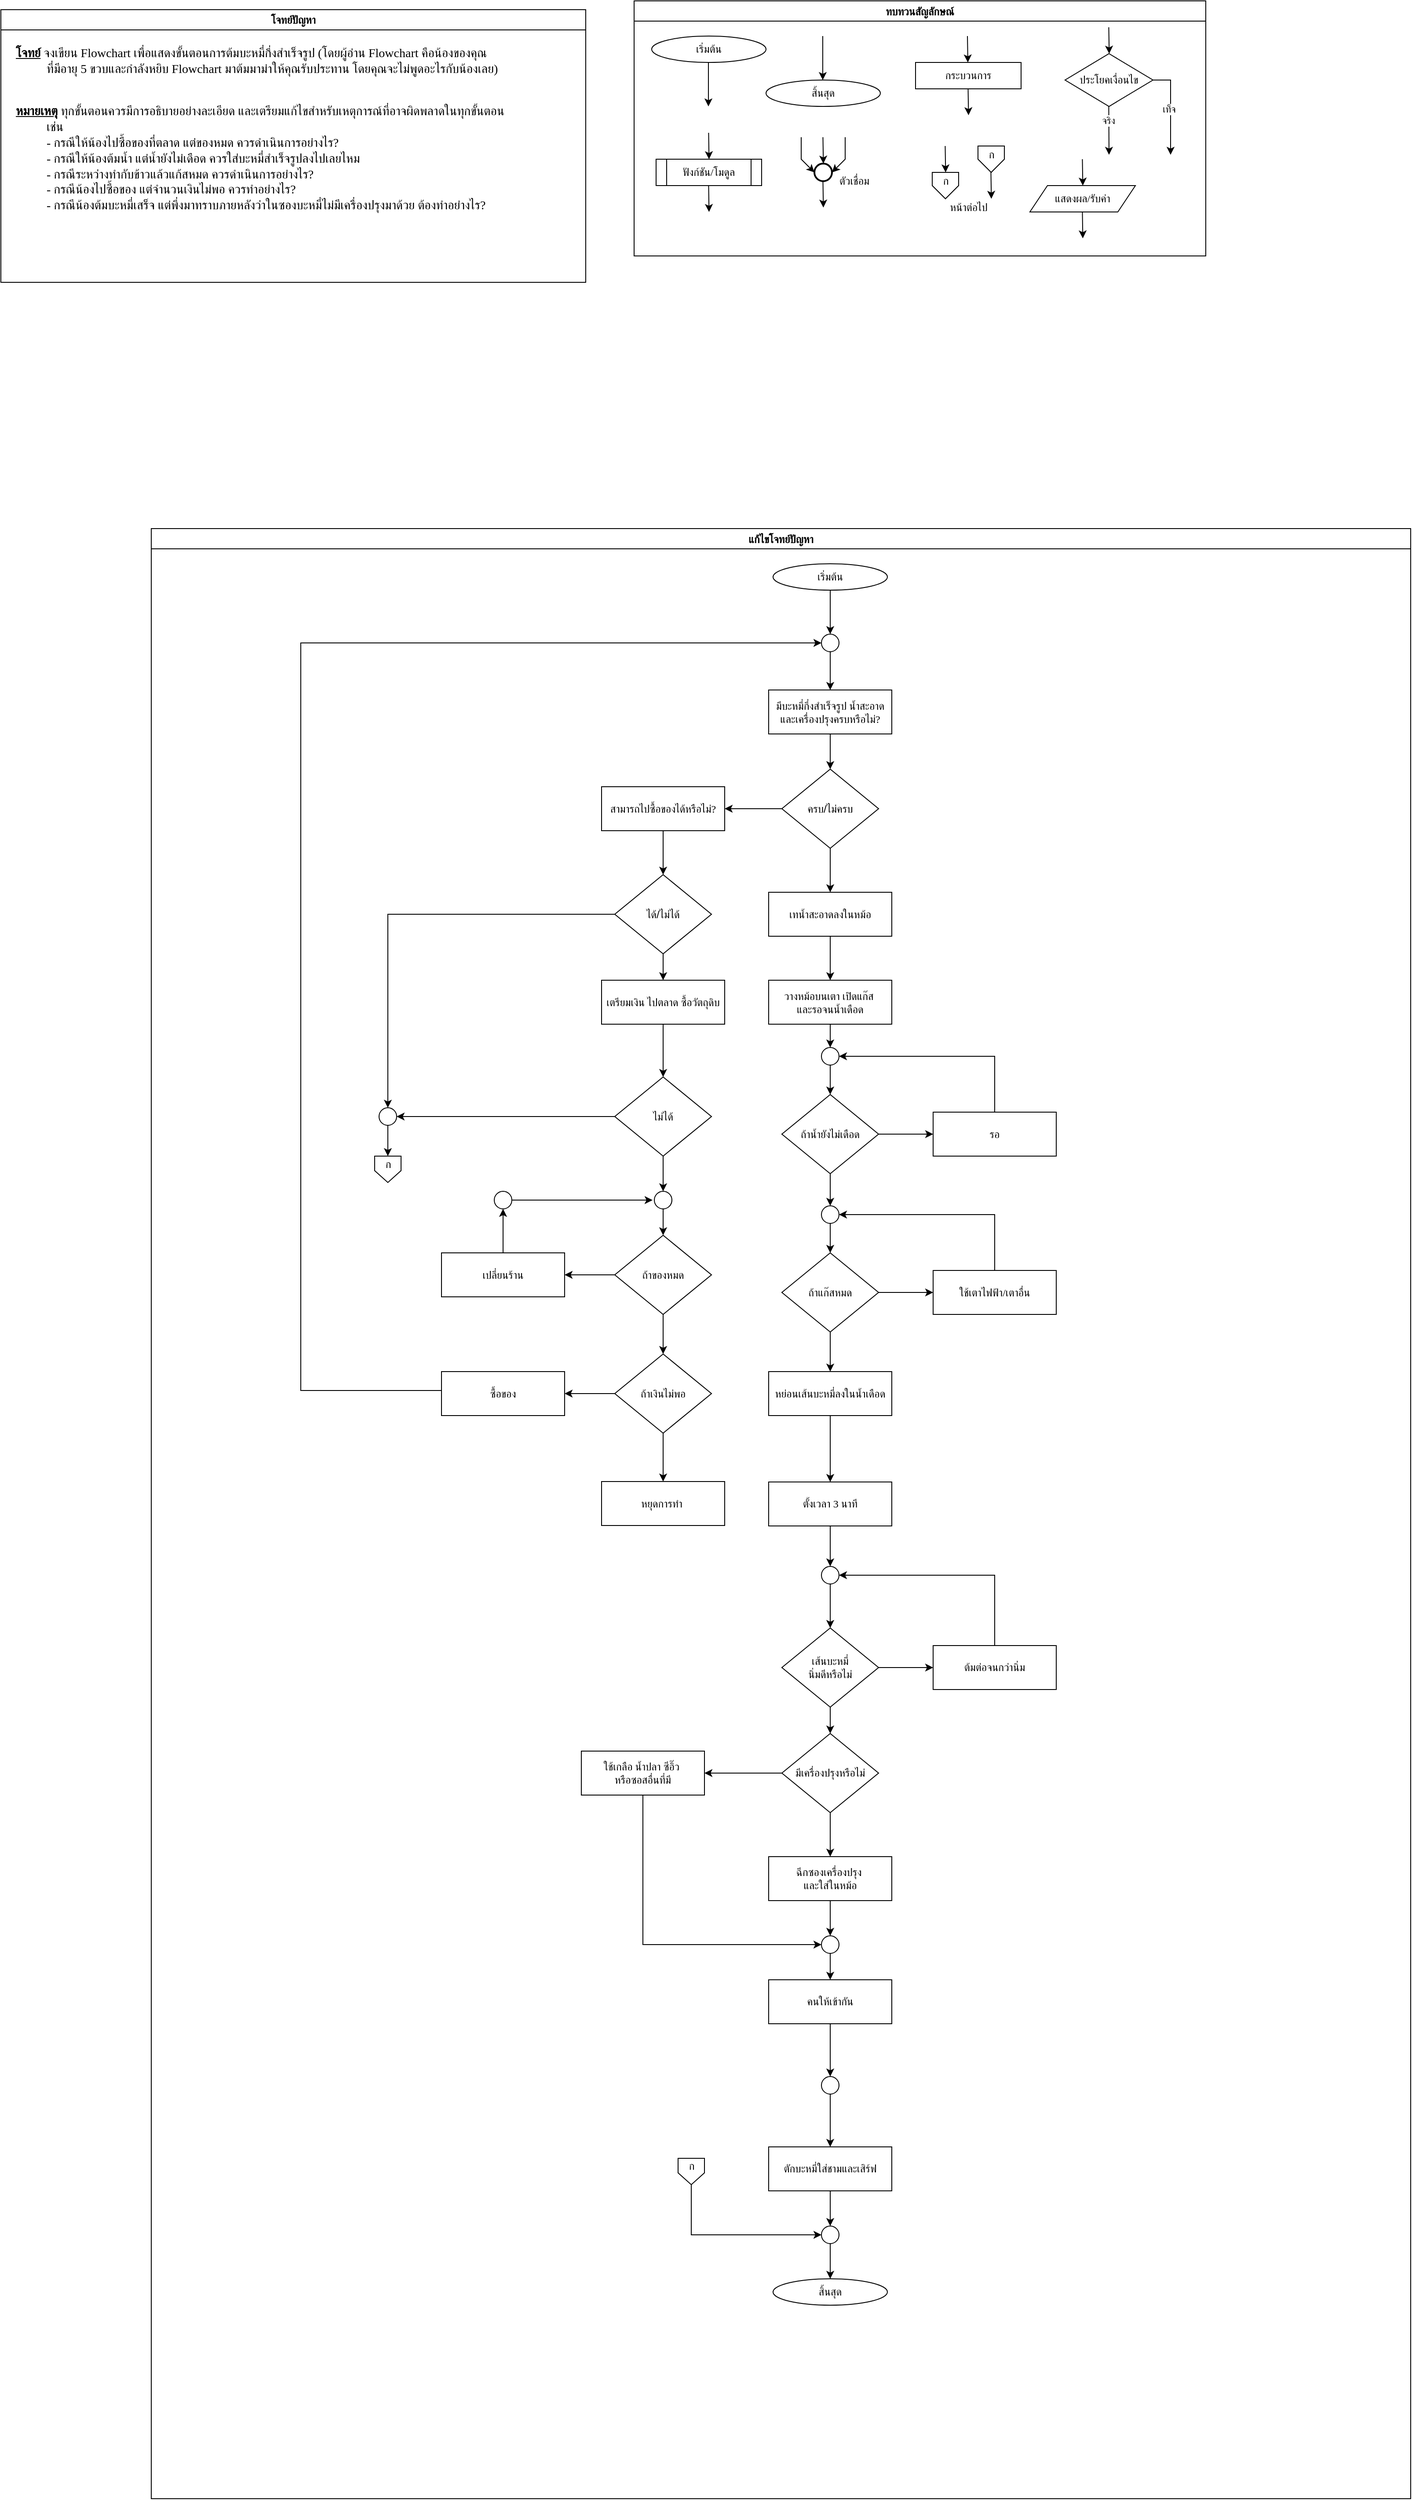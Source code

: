 <mxfile version="24.8.9">
  <diagram name="Page-1" id="bMWLCuBrvqZ_QIejUdau">
    <mxGraphModel dx="1793" dy="127" grid="1" gridSize="10" guides="1" tooltips="1" connect="1" arrows="1" fold="1" page="1" pageScale="1" pageWidth="827" pageHeight="1169" math="0" shadow="0">
      <root>
        <mxCell id="0" />
        <mxCell id="1" parent="0" />
        <mxCell id="wfWS6R41Hs7KRzqIrebh-39" value="ทบทวนสัญลักษณ์" style="swimlane;fontFamily=Sarabun;fontSource=https%3A%2F%2Ffonts.googleapis.com%2Fcss%3Ffamily%3DSarabun;" parent="1" vertex="1">
          <mxGeometry x="-720" y="20" width="650" height="290" as="geometry" />
        </mxCell>
        <mxCell id="wfWS6R41Hs7KRzqIrebh-40" value="&lt;font data-font-src=&quot;https://fonts.googleapis.com/css?family=Sarabun&quot; face=&quot;Sarabun&quot;&gt;เริ่มต้น&lt;/font&gt;" style="ellipse;whiteSpace=wrap;html=1;" parent="wfWS6R41Hs7KRzqIrebh-39" vertex="1">
          <mxGeometry x="20" y="40" width="130" height="30" as="geometry" />
        </mxCell>
        <mxCell id="wfWS6R41Hs7KRzqIrebh-41" value="" style="endArrow=classic;html=1;rounded=0;" parent="wfWS6R41Hs7KRzqIrebh-39" edge="1">
          <mxGeometry width="50" height="50" relative="1" as="geometry">
            <mxPoint x="84.5" y="70" as="sourcePoint" />
            <mxPoint x="84.5" y="120" as="targetPoint" />
          </mxGeometry>
        </mxCell>
        <mxCell id="wfWS6R41Hs7KRzqIrebh-42" value="&lt;font face=&quot;Sarabun&quot;&gt;สิ้นสุด&lt;/font&gt;" style="ellipse;whiteSpace=wrap;html=1;" parent="wfWS6R41Hs7KRzqIrebh-39" vertex="1">
          <mxGeometry x="150" y="90" width="130" height="30" as="geometry" />
        </mxCell>
        <mxCell id="wfWS6R41Hs7KRzqIrebh-43" value="" style="endArrow=classic;html=1;rounded=0;" parent="wfWS6R41Hs7KRzqIrebh-39" edge="1">
          <mxGeometry width="50" height="50" relative="1" as="geometry">
            <mxPoint x="214.5" y="40" as="sourcePoint" />
            <mxPoint x="214.5" y="90" as="targetPoint" />
          </mxGeometry>
        </mxCell>
        <mxCell id="wfWS6R41Hs7KRzqIrebh-44" value="กระบวนการ" style="rounded=0;whiteSpace=wrap;html=1;fontFamily=Sarabun;fontSource=https%3A%2F%2Ffonts.googleapis.com%2Fcss%3Ffamily%3DSarabun;" parent="wfWS6R41Hs7KRzqIrebh-39" vertex="1">
          <mxGeometry x="320" y="70" width="120" height="30" as="geometry" />
        </mxCell>
        <mxCell id="wfWS6R41Hs7KRzqIrebh-45" value="" style="endArrow=classic;html=1;rounded=0;" parent="wfWS6R41Hs7KRzqIrebh-39" edge="1">
          <mxGeometry width="50" height="50" relative="1" as="geometry">
            <mxPoint x="379" y="40" as="sourcePoint" />
            <mxPoint x="379.5" y="70" as="targetPoint" />
          </mxGeometry>
        </mxCell>
        <mxCell id="wfWS6R41Hs7KRzqIrebh-46" value="" style="endArrow=classic;html=1;rounded=0;" parent="wfWS6R41Hs7KRzqIrebh-39" edge="1">
          <mxGeometry width="50" height="50" relative="1" as="geometry">
            <mxPoint x="379.75" y="100" as="sourcePoint" />
            <mxPoint x="380.25" y="130" as="targetPoint" />
          </mxGeometry>
        </mxCell>
        <mxCell id="wfWS6R41Hs7KRzqIrebh-47" value="ประโยคเงื่อนไข" style="rhombus;whiteSpace=wrap;html=1;fontFamily=Sarabun;fontSource=https%3A%2F%2Ffonts.googleapis.com%2Fcss%3Ffamily%3DSarabun;" parent="wfWS6R41Hs7KRzqIrebh-39" vertex="1">
          <mxGeometry x="490" y="60" width="100" height="60" as="geometry" />
        </mxCell>
        <mxCell id="wfWS6R41Hs7KRzqIrebh-48" value="" style="endArrow=classic;html=1;rounded=0;" parent="wfWS6R41Hs7KRzqIrebh-39" edge="1">
          <mxGeometry width="50" height="50" relative="1" as="geometry">
            <mxPoint x="539.71" y="30" as="sourcePoint" />
            <mxPoint x="540.21" y="60" as="targetPoint" />
          </mxGeometry>
        </mxCell>
        <mxCell id="wfWS6R41Hs7KRzqIrebh-49" value="" style="endArrow=classic;html=1;rounded=0;" parent="wfWS6R41Hs7KRzqIrebh-39" edge="1">
          <mxGeometry width="50" height="50" relative="1" as="geometry">
            <mxPoint x="539.71" y="120" as="sourcePoint" />
            <mxPoint x="540" y="175" as="targetPoint" />
          </mxGeometry>
        </mxCell>
        <mxCell id="wfWS6R41Hs7KRzqIrebh-50" value="จริง" style="edgeLabel;html=1;align=center;verticalAlign=middle;resizable=0;points=[];fontFamily=Sarabun;fontSource=https%3A%2F%2Ffonts.googleapis.com%2Fcss%3Ffamily%3DSarabun;" parent="wfWS6R41Hs7KRzqIrebh-49" vertex="1" connectable="0">
          <mxGeometry x="-0.414" y="-1" relative="1" as="geometry">
            <mxPoint as="offset" />
          </mxGeometry>
        </mxCell>
        <mxCell id="wfWS6R41Hs7KRzqIrebh-51" value="" style="endArrow=classic;html=1;rounded=0;exitX=1;exitY=0.5;exitDx=0;exitDy=0;" parent="wfWS6R41Hs7KRzqIrebh-39" source="wfWS6R41Hs7KRzqIrebh-47" edge="1">
          <mxGeometry width="50" height="50" relative="1" as="geometry">
            <mxPoint x="620" y="95" as="sourcePoint" />
            <mxPoint x="610" y="175" as="targetPoint" />
            <Array as="points">
              <mxPoint x="610" y="90" />
            </Array>
          </mxGeometry>
        </mxCell>
        <mxCell id="wfWS6R41Hs7KRzqIrebh-52" value="&lt;font data-font-src=&quot;https://fonts.googleapis.com/css?family=Sarabun&quot; face=&quot;Sarabun&quot;&gt;เท็จ&lt;/font&gt;" style="edgeLabel;html=1;align=center;verticalAlign=middle;resizable=0;points=[];" parent="wfWS6R41Hs7KRzqIrebh-51" vertex="1" connectable="0">
          <mxGeometry x="-0.002" y="-2" relative="1" as="geometry">
            <mxPoint as="offset" />
          </mxGeometry>
        </mxCell>
        <mxCell id="wfWS6R41Hs7KRzqIrebh-53" value="&lt;font data-font-src=&quot;https://fonts.googleapis.com/css?family=Sarabun&quot; face=&quot;Sarabun&quot;&gt;ฟังก์ชัน/โมดูล&lt;/font&gt;" style="shape=process;whiteSpace=wrap;html=1;backgroundOutline=1;" parent="wfWS6R41Hs7KRzqIrebh-39" vertex="1">
          <mxGeometry x="25" y="180" width="120" height="30" as="geometry" />
        </mxCell>
        <mxCell id="wfWS6R41Hs7KRzqIrebh-54" value="" style="endArrow=classic;html=1;rounded=0;" parent="wfWS6R41Hs7KRzqIrebh-39" edge="1">
          <mxGeometry width="50" height="50" relative="1" as="geometry">
            <mxPoint x="84.71" y="150" as="sourcePoint" />
            <mxPoint x="85.21" y="180" as="targetPoint" />
          </mxGeometry>
        </mxCell>
        <mxCell id="wfWS6R41Hs7KRzqIrebh-55" value="" style="endArrow=classic;html=1;rounded=0;" parent="wfWS6R41Hs7KRzqIrebh-39" edge="1">
          <mxGeometry width="50" height="50" relative="1" as="geometry">
            <mxPoint x="84.71" y="210" as="sourcePoint" />
            <mxPoint x="85.21" y="240" as="targetPoint" />
          </mxGeometry>
        </mxCell>
        <mxCell id="wfWS6R41Hs7KRzqIrebh-56" value="" style="strokeWidth=2;html=1;shape=mxgraph.flowchart.start_2;whiteSpace=wrap;" parent="wfWS6R41Hs7KRzqIrebh-39" vertex="1">
          <mxGeometry x="205" y="185" width="20" height="20" as="geometry" />
        </mxCell>
        <mxCell id="wfWS6R41Hs7KRzqIrebh-57" value="" style="endArrow=classic;html=1;rounded=0;" parent="wfWS6R41Hs7KRzqIrebh-39" edge="1">
          <mxGeometry width="50" height="50" relative="1" as="geometry">
            <mxPoint x="214.71" y="155" as="sourcePoint" />
            <mxPoint x="215.21" y="185" as="targetPoint" />
          </mxGeometry>
        </mxCell>
        <mxCell id="wfWS6R41Hs7KRzqIrebh-58" value="" style="endArrow=classic;html=1;rounded=0;entryX=0;entryY=0.5;entryDx=0;entryDy=0;entryPerimeter=0;" parent="wfWS6R41Hs7KRzqIrebh-39" target="wfWS6R41Hs7KRzqIrebh-56" edge="1">
          <mxGeometry width="50" height="50" relative="1" as="geometry">
            <mxPoint x="190.0" y="155" as="sourcePoint" />
            <mxPoint x="190.5" y="185" as="targetPoint" />
            <Array as="points">
              <mxPoint x="190" y="180" />
            </Array>
          </mxGeometry>
        </mxCell>
        <mxCell id="wfWS6R41Hs7KRzqIrebh-59" value="" style="endArrow=classic;html=1;rounded=0;entryX=1;entryY=0.5;entryDx=0;entryDy=0;entryPerimeter=0;" parent="wfWS6R41Hs7KRzqIrebh-39" target="wfWS6R41Hs7KRzqIrebh-56" edge="1">
          <mxGeometry width="50" height="50" relative="1" as="geometry">
            <mxPoint x="240.0" y="155" as="sourcePoint" />
            <mxPoint x="240.5" y="185" as="targetPoint" />
            <Array as="points">
              <mxPoint x="240" y="180" />
            </Array>
          </mxGeometry>
        </mxCell>
        <mxCell id="wfWS6R41Hs7KRzqIrebh-60" value="" style="endArrow=classic;html=1;rounded=0;" parent="wfWS6R41Hs7KRzqIrebh-39" edge="1">
          <mxGeometry width="50" height="50" relative="1" as="geometry">
            <mxPoint x="214.71" y="205" as="sourcePoint" />
            <mxPoint x="215.21" y="235" as="targetPoint" />
          </mxGeometry>
        </mxCell>
        <mxCell id="wfWS6R41Hs7KRzqIrebh-61" value="&lt;font data-font-src=&quot;https://fonts.googleapis.com/css?family=Sarabun&quot; face=&quot;Sarabun&quot;&gt;ตัวเชื่อม&lt;/font&gt;" style="text;html=1;align=center;verticalAlign=middle;resizable=0;points=[];autosize=1;strokeColor=none;fillColor=none;" parent="wfWS6R41Hs7KRzqIrebh-39" vertex="1">
          <mxGeometry x="220" y="190" width="60" height="30" as="geometry" />
        </mxCell>
        <mxCell id="wfWS6R41Hs7KRzqIrebh-62" value="" style="endArrow=classic;html=1;rounded=0;" parent="wfWS6R41Hs7KRzqIrebh-39" edge="1">
          <mxGeometry width="50" height="50" relative="1" as="geometry">
            <mxPoint x="353.71" y="165" as="sourcePoint" />
            <mxPoint x="354.21" y="195" as="targetPoint" />
          </mxGeometry>
        </mxCell>
        <mxCell id="wfWS6R41Hs7KRzqIrebh-63" value="" style="verticalLabelPosition=bottom;verticalAlign=top;html=1;shape=offPageConnector;rounded=0;size=0.5;" parent="wfWS6R41Hs7KRzqIrebh-39" vertex="1">
          <mxGeometry x="339" y="195" width="30" height="30" as="geometry" />
        </mxCell>
        <mxCell id="wfWS6R41Hs7KRzqIrebh-64" value="" style="endArrow=classic;html=1;rounded=0;" parent="wfWS6R41Hs7KRzqIrebh-39" edge="1">
          <mxGeometry width="50" height="50" relative="1" as="geometry">
            <mxPoint x="405.71" y="195" as="sourcePoint" />
            <mxPoint x="406.21" y="225" as="targetPoint" />
          </mxGeometry>
        </mxCell>
        <mxCell id="wfWS6R41Hs7KRzqIrebh-65" value="" style="verticalLabelPosition=bottom;verticalAlign=top;html=1;shape=offPageConnector;rounded=0;size=0.5;" parent="wfWS6R41Hs7KRzqIrebh-39" vertex="1">
          <mxGeometry x="391" y="165" width="30" height="30" as="geometry" />
        </mxCell>
        <mxCell id="wfWS6R41Hs7KRzqIrebh-66" value="หน้าต่อไป" style="text;html=1;align=center;verticalAlign=middle;resizable=0;points=[];autosize=1;strokeColor=none;fillColor=none;fontFamily=Sarabun;fontSource=https%3A%2F%2Ffonts.googleapis.com%2Fcss%3Ffamily%3DSarabun;" parent="wfWS6R41Hs7KRzqIrebh-39" vertex="1">
          <mxGeometry x="345" y="220" width="70" height="30" as="geometry" />
        </mxCell>
        <mxCell id="wfWS6R41Hs7KRzqIrebh-67" value="ก" style="text;html=1;align=center;verticalAlign=middle;resizable=0;points=[];autosize=1;strokeColor=none;fillColor=none;fontFamily=Sarabun;fontSource=https%3A%2F%2Ffonts.googleapis.com%2Fcss%3Ffamily%3DSarabun;" parent="wfWS6R41Hs7KRzqIrebh-39" vertex="1">
          <mxGeometry x="339" y="190" width="30" height="30" as="geometry" />
        </mxCell>
        <mxCell id="wfWS6R41Hs7KRzqIrebh-68" value="ก" style="text;html=1;align=center;verticalAlign=middle;resizable=0;points=[];autosize=1;strokeColor=none;fillColor=none;fontFamily=Sarabun;fontSource=https%3A%2F%2Ffonts.googleapis.com%2Fcss%3Ffamily%3DSarabun;" parent="wfWS6R41Hs7KRzqIrebh-39" vertex="1">
          <mxGeometry x="391" y="160" width="30" height="30" as="geometry" />
        </mxCell>
        <mxCell id="wfWS6R41Hs7KRzqIrebh-69" value="แสดงผล/รับค่า" style="shape=parallelogram;perimeter=parallelogramPerimeter;whiteSpace=wrap;html=1;fixedSize=1;fontFamily=Sarabun;fontSource=https%3A%2F%2Ffonts.googleapis.com%2Fcss%3Ffamily%3DSarabun;" parent="wfWS6R41Hs7KRzqIrebh-39" vertex="1">
          <mxGeometry x="450" y="210" width="120" height="30" as="geometry" />
        </mxCell>
        <mxCell id="wfWS6R41Hs7KRzqIrebh-70" value="" style="endArrow=classic;html=1;rounded=0;" parent="wfWS6R41Hs7KRzqIrebh-39" edge="1">
          <mxGeometry width="50" height="50" relative="1" as="geometry">
            <mxPoint x="509.71" y="180" as="sourcePoint" />
            <mxPoint x="510.21" y="210" as="targetPoint" />
          </mxGeometry>
        </mxCell>
        <mxCell id="wfWS6R41Hs7KRzqIrebh-71" value="" style="endArrow=classic;html=1;rounded=0;" parent="wfWS6R41Hs7KRzqIrebh-39" edge="1">
          <mxGeometry width="50" height="50" relative="1" as="geometry">
            <mxPoint x="509.71" y="240" as="sourcePoint" />
            <mxPoint x="510.21" y="270" as="targetPoint" />
          </mxGeometry>
        </mxCell>
        <mxCell id="wfWS6R41Hs7KRzqIrebh-72" value="แก้ไขโจทย์ปัญหา" style="swimlane;fontFamily=Sarabun;fontSource=https%3A%2F%2Ffonts.googleapis.com%2Fcss%3Ffamily%3DSarabun;" parent="1" vertex="1">
          <mxGeometry x="-1269" y="620" width="1432" height="2240" as="geometry" />
        </mxCell>
        <mxCell id="wfWS6R41Hs7KRzqIrebh-124" value="" style="edgeStyle=orthogonalEdgeStyle;rounded=0;orthogonalLoop=1;jettySize=auto;html=1;" parent="wfWS6R41Hs7KRzqIrebh-72" source="wfWS6R41Hs7KRzqIrebh-73" target="wfWS6R41Hs7KRzqIrebh-123" edge="1">
          <mxGeometry relative="1" as="geometry" />
        </mxCell>
        <mxCell id="wfWS6R41Hs7KRzqIrebh-73" value="&lt;font data-font-src=&quot;https://fonts.googleapis.com/css?family=Sarabun&quot; face=&quot;Sarabun&quot;&gt;เริ่มต้น&lt;/font&gt;" style="ellipse;whiteSpace=wrap;html=1;" parent="wfWS6R41Hs7KRzqIrebh-72" vertex="1">
          <mxGeometry x="707" y="40" width="130" height="30" as="geometry" />
        </mxCell>
        <mxCell id="wfWS6R41Hs7KRzqIrebh-74" value="&lt;font face=&quot;Sarabun&quot;&gt;สิ้นสุด&lt;/font&gt;" style="ellipse;whiteSpace=wrap;html=1;" parent="wfWS6R41Hs7KRzqIrebh-72" vertex="1">
          <mxGeometry x="707" y="1990" width="130" height="30" as="geometry" />
        </mxCell>
        <mxCell id="wfWS6R41Hs7KRzqIrebh-80" value="" style="edgeStyle=orthogonalEdgeStyle;rounded=0;orthogonalLoop=1;jettySize=auto;html=1;" parent="wfWS6R41Hs7KRzqIrebh-72" source="wfWS6R41Hs7KRzqIrebh-77" target="wfWS6R41Hs7KRzqIrebh-79" edge="1">
          <mxGeometry relative="1" as="geometry" />
        </mxCell>
        <mxCell id="wfWS6R41Hs7KRzqIrebh-77" value="มีบะหมี่กึ่งสำเร็จรูป น้ำสะอาด และเครื่องปรุงครบหรือไม่?" style="rounded=0;whiteSpace=wrap;html=1;fontFamily=Sarabun;fontSource=https%3A%2F%2Ffonts.googleapis.com%2Fcss%3Ffamily%3DSarabun;" parent="wfWS6R41Hs7KRzqIrebh-72" vertex="1">
          <mxGeometry x="702" y="183.5" width="140" height="50" as="geometry" />
        </mxCell>
        <mxCell id="wfWS6R41Hs7KRzqIrebh-89" value="" style="edgeStyle=orthogonalEdgeStyle;rounded=0;orthogonalLoop=1;jettySize=auto;html=1;" parent="wfWS6R41Hs7KRzqIrebh-72" source="wfWS6R41Hs7KRzqIrebh-79" target="wfWS6R41Hs7KRzqIrebh-81" edge="1">
          <mxGeometry relative="1" as="geometry" />
        </mxCell>
        <mxCell id="wfWS6R41Hs7KRzqIrebh-163" value="" style="edgeStyle=orthogonalEdgeStyle;rounded=0;orthogonalLoop=1;jettySize=auto;html=1;" parent="wfWS6R41Hs7KRzqIrebh-72" source="wfWS6R41Hs7KRzqIrebh-79" target="wfWS6R41Hs7KRzqIrebh-161" edge="1">
          <mxGeometry relative="1" as="geometry" />
        </mxCell>
        <mxCell id="wfWS6R41Hs7KRzqIrebh-79" value="ครบ/ไม่ครบ" style="rhombus;whiteSpace=wrap;html=1;" parent="wfWS6R41Hs7KRzqIrebh-72" vertex="1">
          <mxGeometry x="717" y="273.5" width="110" height="90" as="geometry" />
        </mxCell>
        <mxCell id="wfWS6R41Hs7KRzqIrebh-87" value="" style="edgeStyle=orthogonalEdgeStyle;rounded=0;orthogonalLoop=1;jettySize=auto;html=1;" parent="wfWS6R41Hs7KRzqIrebh-72" source="wfWS6R41Hs7KRzqIrebh-81" target="wfWS6R41Hs7KRzqIrebh-84" edge="1">
          <mxGeometry relative="1" as="geometry" />
        </mxCell>
        <mxCell id="wfWS6R41Hs7KRzqIrebh-81" value="สามารถไปซื้อของได้หรือไม่?" style="rounded=0;whiteSpace=wrap;html=1;fontFamily=Sarabun;fontSource=https%3A%2F%2Ffonts.googleapis.com%2Fcss%3Ffamily%3DSarabun;" parent="wfWS6R41Hs7KRzqIrebh-72" vertex="1">
          <mxGeometry x="512" y="293.5" width="140" height="50" as="geometry" />
        </mxCell>
        <mxCell id="wfWS6R41Hs7KRzqIrebh-88" value="" style="edgeStyle=orthogonalEdgeStyle;rounded=0;orthogonalLoop=1;jettySize=auto;html=1;" parent="wfWS6R41Hs7KRzqIrebh-72" source="wfWS6R41Hs7KRzqIrebh-84" target="wfWS6R41Hs7KRzqIrebh-86" edge="1">
          <mxGeometry relative="1" as="geometry" />
        </mxCell>
        <mxCell id="wfWS6R41Hs7KRzqIrebh-103" value="" style="edgeStyle=orthogonalEdgeStyle;rounded=0;orthogonalLoop=1;jettySize=auto;html=1;" parent="wfWS6R41Hs7KRzqIrebh-72" source="wfWS6R41Hs7KRzqIrebh-84" target="wfWS6R41Hs7KRzqIrebh-97" edge="1">
          <mxGeometry relative="1" as="geometry" />
        </mxCell>
        <mxCell id="wfWS6R41Hs7KRzqIrebh-84" value="ได้/ไม่ได้" style="rhombus;whiteSpace=wrap;html=1;" parent="wfWS6R41Hs7KRzqIrebh-72" vertex="1">
          <mxGeometry x="527" y="393.5" width="110" height="90" as="geometry" />
        </mxCell>
        <mxCell id="wfWS6R41Hs7KRzqIrebh-91" value="" style="edgeStyle=orthogonalEdgeStyle;rounded=0;orthogonalLoop=1;jettySize=auto;html=1;" parent="wfWS6R41Hs7KRzqIrebh-72" source="wfWS6R41Hs7KRzqIrebh-86" target="wfWS6R41Hs7KRzqIrebh-90" edge="1">
          <mxGeometry relative="1" as="geometry" />
        </mxCell>
        <mxCell id="wfWS6R41Hs7KRzqIrebh-86" value="เตรียมเงิน ไปตลาด ซื้อวัตถุดิบ" style="rounded=0;whiteSpace=wrap;html=1;fontFamily=Sarabun;fontSource=https%3A%2F%2Ffonts.googleapis.com%2Fcss%3Ffamily%3DSarabun;" parent="wfWS6R41Hs7KRzqIrebh-72" vertex="1">
          <mxGeometry x="512" y="513.5" width="140" height="50" as="geometry" />
        </mxCell>
        <mxCell id="wfWS6R41Hs7KRzqIrebh-102" value="" style="edgeStyle=orthogonalEdgeStyle;rounded=0;orthogonalLoop=1;jettySize=auto;html=1;" parent="wfWS6R41Hs7KRzqIrebh-72" source="wfWS6R41Hs7KRzqIrebh-90" target="wfWS6R41Hs7KRzqIrebh-97" edge="1">
          <mxGeometry relative="1" as="geometry" />
        </mxCell>
        <mxCell id="wfWS6R41Hs7KRzqIrebh-118" value="" style="edgeStyle=orthogonalEdgeStyle;rounded=0;orthogonalLoop=1;jettySize=auto;html=1;" parent="wfWS6R41Hs7KRzqIrebh-72" source="wfWS6R41Hs7KRzqIrebh-90" target="wfWS6R41Hs7KRzqIrebh-117" edge="1">
          <mxGeometry relative="1" as="geometry" />
        </mxCell>
        <mxCell id="wfWS6R41Hs7KRzqIrebh-90" value="ไม่ได้" style="rhombus;whiteSpace=wrap;html=1;" parent="wfWS6R41Hs7KRzqIrebh-72" vertex="1">
          <mxGeometry x="527" y="623.5" width="110" height="90" as="geometry" />
        </mxCell>
        <mxCell id="wfWS6R41Hs7KRzqIrebh-94" value="หยุดการทำ&amp;nbsp;" style="rounded=0;whiteSpace=wrap;html=1;fontFamily=Sarabun;fontSource=https%3A%2F%2Ffonts.googleapis.com%2Fcss%3Ffamily%3DSarabun;" parent="wfWS6R41Hs7KRzqIrebh-72" vertex="1">
          <mxGeometry x="512" y="1083.5" width="140" height="50" as="geometry" />
        </mxCell>
        <mxCell id="wfWS6R41Hs7KRzqIrebh-217" value="" style="edgeStyle=orthogonalEdgeStyle;rounded=0;orthogonalLoop=1;jettySize=auto;html=1;" parent="wfWS6R41Hs7KRzqIrebh-72" source="wfWS6R41Hs7KRzqIrebh-97" target="wfWS6R41Hs7KRzqIrebh-216" edge="1">
          <mxGeometry relative="1" as="geometry" />
        </mxCell>
        <mxCell id="wfWS6R41Hs7KRzqIrebh-97" value="" style="ellipse;whiteSpace=wrap;html=1;aspect=fixed;" parent="wfWS6R41Hs7KRzqIrebh-72" vertex="1">
          <mxGeometry x="259" y="658.5" width="20" height="20" as="geometry" />
        </mxCell>
        <mxCell id="wfWS6R41Hs7KRzqIrebh-111" value="" style="edgeStyle=orthogonalEdgeStyle;rounded=0;orthogonalLoop=1;jettySize=auto;html=1;" parent="wfWS6R41Hs7KRzqIrebh-72" source="wfWS6R41Hs7KRzqIrebh-104" target="wfWS6R41Hs7KRzqIrebh-109" edge="1">
          <mxGeometry relative="1" as="geometry" />
        </mxCell>
        <mxCell id="wfWS6R41Hs7KRzqIrebh-112" value="" style="edgeStyle=orthogonalEdgeStyle;rounded=0;orthogonalLoop=1;jettySize=auto;html=1;" parent="wfWS6R41Hs7KRzqIrebh-72" source="wfWS6R41Hs7KRzqIrebh-104" target="wfWS6R41Hs7KRzqIrebh-106" edge="1">
          <mxGeometry relative="1" as="geometry" />
        </mxCell>
        <mxCell id="wfWS6R41Hs7KRzqIrebh-104" value="ถ้าของหมด" style="rhombus;whiteSpace=wrap;html=1;" parent="wfWS6R41Hs7KRzqIrebh-72" vertex="1">
          <mxGeometry x="527" y="803.5" width="110" height="90" as="geometry" />
        </mxCell>
        <mxCell id="wfWS6R41Hs7KRzqIrebh-115" value="" style="edgeStyle=orthogonalEdgeStyle;rounded=0;orthogonalLoop=1;jettySize=auto;html=1;" parent="wfWS6R41Hs7KRzqIrebh-72" source="wfWS6R41Hs7KRzqIrebh-106" target="wfWS6R41Hs7KRzqIrebh-114" edge="1">
          <mxGeometry relative="1" as="geometry" />
        </mxCell>
        <mxCell id="wfWS6R41Hs7KRzqIrebh-106" value="เปลี่ยนร้าน" style="rounded=0;whiteSpace=wrap;html=1;fontFamily=Sarabun;fontSource=https%3A%2F%2Ffonts.googleapis.com%2Fcss%3Ffamily%3DSarabun;" parent="wfWS6R41Hs7KRzqIrebh-72" vertex="1">
          <mxGeometry x="330" y="823.5" width="140" height="50" as="geometry" />
        </mxCell>
        <mxCell id="wfWS6R41Hs7KRzqIrebh-120" value="" style="edgeStyle=orthogonalEdgeStyle;rounded=0;orthogonalLoop=1;jettySize=auto;html=1;" parent="wfWS6R41Hs7KRzqIrebh-72" source="wfWS6R41Hs7KRzqIrebh-109" target="wfWS6R41Hs7KRzqIrebh-94" edge="1">
          <mxGeometry relative="1" as="geometry" />
        </mxCell>
        <mxCell id="wfWS6R41Hs7KRzqIrebh-122" value="" style="edgeStyle=orthogonalEdgeStyle;rounded=0;orthogonalLoop=1;jettySize=auto;html=1;entryX=0;entryY=0.5;entryDx=0;entryDy=0;exitX=0;exitY=0.5;exitDx=0;exitDy=0;" parent="wfWS6R41Hs7KRzqIrebh-72" source="wfWS6R41Hs7KRzqIrebh-196" target="wfWS6R41Hs7KRzqIrebh-123" edge="1">
          <mxGeometry relative="1" as="geometry">
            <mxPoint x="289" y="980" as="sourcePoint" />
            <mxPoint x="660" y="140" as="targetPoint" />
            <Array as="points">
              <mxPoint x="330" y="980" />
              <mxPoint x="170" y="980" />
              <mxPoint x="170" y="130" />
            </Array>
          </mxGeometry>
        </mxCell>
        <mxCell id="wfWS6R41Hs7KRzqIrebh-197" value="" style="edgeStyle=orthogonalEdgeStyle;rounded=0;orthogonalLoop=1;jettySize=auto;html=1;" parent="wfWS6R41Hs7KRzqIrebh-72" source="wfWS6R41Hs7KRzqIrebh-109" target="wfWS6R41Hs7KRzqIrebh-196" edge="1">
          <mxGeometry relative="1" as="geometry" />
        </mxCell>
        <mxCell id="wfWS6R41Hs7KRzqIrebh-109" value="ถ้าเงินไม่พอ" style="rhombus;whiteSpace=wrap;html=1;" parent="wfWS6R41Hs7KRzqIrebh-72" vertex="1">
          <mxGeometry x="527" y="938.5" width="110" height="90" as="geometry" />
        </mxCell>
        <mxCell id="wfWS6R41Hs7KRzqIrebh-116" value="" style="edgeStyle=orthogonalEdgeStyle;rounded=0;orthogonalLoop=1;jettySize=auto;html=1;" parent="wfWS6R41Hs7KRzqIrebh-72" source="wfWS6R41Hs7KRzqIrebh-114" edge="1">
          <mxGeometry relative="1" as="geometry">
            <mxPoint x="570" y="763.5" as="targetPoint" />
          </mxGeometry>
        </mxCell>
        <mxCell id="wfWS6R41Hs7KRzqIrebh-114" value="" style="ellipse;whiteSpace=wrap;html=1;aspect=fixed;" parent="wfWS6R41Hs7KRzqIrebh-72" vertex="1">
          <mxGeometry x="390" y="753.5" width="20" height="20" as="geometry" />
        </mxCell>
        <mxCell id="wfWS6R41Hs7KRzqIrebh-119" value="" style="edgeStyle=orthogonalEdgeStyle;rounded=0;orthogonalLoop=1;jettySize=auto;html=1;" parent="wfWS6R41Hs7KRzqIrebh-72" source="wfWS6R41Hs7KRzqIrebh-117" target="wfWS6R41Hs7KRzqIrebh-104" edge="1">
          <mxGeometry relative="1" as="geometry" />
        </mxCell>
        <mxCell id="wfWS6R41Hs7KRzqIrebh-117" value="" style="ellipse;whiteSpace=wrap;html=1;aspect=fixed;" parent="wfWS6R41Hs7KRzqIrebh-72" vertex="1">
          <mxGeometry x="572" y="753.5" width="20" height="20" as="geometry" />
        </mxCell>
        <mxCell id="wfWS6R41Hs7KRzqIrebh-125" value="" style="edgeStyle=orthogonalEdgeStyle;rounded=0;orthogonalLoop=1;jettySize=auto;html=1;" parent="wfWS6R41Hs7KRzqIrebh-72" source="wfWS6R41Hs7KRzqIrebh-123" target="wfWS6R41Hs7KRzqIrebh-77" edge="1">
          <mxGeometry relative="1" as="geometry" />
        </mxCell>
        <mxCell id="wfWS6R41Hs7KRzqIrebh-123" value="" style="ellipse;whiteSpace=wrap;html=1;aspect=fixed;" parent="wfWS6R41Hs7KRzqIrebh-72" vertex="1">
          <mxGeometry x="762" y="120" width="20" height="20" as="geometry" />
        </mxCell>
        <mxCell id="wfWS6R41Hs7KRzqIrebh-207" value="" style="edgeStyle=orthogonalEdgeStyle;rounded=0;orthogonalLoop=1;jettySize=auto;html=1;" parent="wfWS6R41Hs7KRzqIrebh-72" source="wfWS6R41Hs7KRzqIrebh-160" target="wfWS6R41Hs7KRzqIrebh-206" edge="1">
          <mxGeometry relative="1" as="geometry" />
        </mxCell>
        <mxCell id="wfWS6R41Hs7KRzqIrebh-160" value="" style="ellipse;whiteSpace=wrap;html=1;aspect=fixed;" parent="wfWS6R41Hs7KRzqIrebh-72" vertex="1">
          <mxGeometry x="762" y="1760" width="20" height="20" as="geometry" />
        </mxCell>
        <mxCell id="wfWS6R41Hs7KRzqIrebh-165" value="" style="edgeStyle=orthogonalEdgeStyle;rounded=0;orthogonalLoop=1;jettySize=auto;html=1;" parent="wfWS6R41Hs7KRzqIrebh-72" source="wfWS6R41Hs7KRzqIrebh-161" target="wfWS6R41Hs7KRzqIrebh-164" edge="1">
          <mxGeometry relative="1" as="geometry" />
        </mxCell>
        <mxCell id="wfWS6R41Hs7KRzqIrebh-161" value="เทน้ำสะอาดลงในหม้อ" style="rounded=0;whiteSpace=wrap;html=1;fontFamily=Sarabun;fontSource=https%3A%2F%2Ffonts.googleapis.com%2Fcss%3Ffamily%3DSarabun;" parent="wfWS6R41Hs7KRzqIrebh-72" vertex="1">
          <mxGeometry x="702" y="413.5" width="140" height="50" as="geometry" />
        </mxCell>
        <mxCell id="wfWS6R41Hs7KRzqIrebh-179" value="" style="edgeStyle=orthogonalEdgeStyle;rounded=0;orthogonalLoop=1;jettySize=auto;html=1;" parent="wfWS6R41Hs7KRzqIrebh-72" source="wfWS6R41Hs7KRzqIrebh-164" target="wfWS6R41Hs7KRzqIrebh-176" edge="1">
          <mxGeometry relative="1" as="geometry" />
        </mxCell>
        <mxCell id="wfWS6R41Hs7KRzqIrebh-164" value="วางหม้อบนเตา เปิดแก๊ส&amp;nbsp;&lt;div&gt;และรอจนน้ำเดือด&lt;/div&gt;" style="rounded=0;whiteSpace=wrap;html=1;fontFamily=Sarabun;fontSource=https%3A%2F%2Ffonts.googleapis.com%2Fcss%3Ffamily%3DSarabun;" parent="wfWS6R41Hs7KRzqIrebh-72" vertex="1">
          <mxGeometry x="702" y="513.5" width="140" height="50" as="geometry" />
        </mxCell>
        <mxCell id="wfWS6R41Hs7KRzqIrebh-175" value="" style="edgeStyle=orthogonalEdgeStyle;rounded=0;orthogonalLoop=1;jettySize=auto;html=1;" parent="wfWS6R41Hs7KRzqIrebh-72" source="wfWS6R41Hs7KRzqIrebh-166" target="wfWS6R41Hs7KRzqIrebh-170" edge="1">
          <mxGeometry relative="1" as="geometry" />
        </mxCell>
        <mxCell id="wfWS6R41Hs7KRzqIrebh-181" value="" style="edgeStyle=orthogonalEdgeStyle;rounded=0;orthogonalLoop=1;jettySize=auto;html=1;" parent="wfWS6R41Hs7KRzqIrebh-72" source="wfWS6R41Hs7KRzqIrebh-166" target="wfWS6R41Hs7KRzqIrebh-177" edge="1">
          <mxGeometry relative="1" as="geometry" />
        </mxCell>
        <mxCell id="wfWS6R41Hs7KRzqIrebh-166" value="ถ้าน้ำยังไม่เดือด" style="rhombus;whiteSpace=wrap;html=1;" parent="wfWS6R41Hs7KRzqIrebh-72" vertex="1">
          <mxGeometry x="717" y="643.5" width="110" height="90" as="geometry" />
        </mxCell>
        <mxCell id="wfWS6R41Hs7KRzqIrebh-173" value="" style="edgeStyle=orthogonalEdgeStyle;rounded=0;orthogonalLoop=1;jettySize=auto;html=1;" parent="wfWS6R41Hs7KRzqIrebh-72" source="wfWS6R41Hs7KRzqIrebh-168" target="wfWS6R41Hs7KRzqIrebh-172" edge="1">
          <mxGeometry relative="1" as="geometry" />
        </mxCell>
        <mxCell id="wfWS6R41Hs7KRzqIrebh-174" value="" style="edgeStyle=orthogonalEdgeStyle;rounded=0;orthogonalLoop=1;jettySize=auto;html=1;" parent="wfWS6R41Hs7KRzqIrebh-72" source="wfWS6R41Hs7KRzqIrebh-168" target="wfWS6R41Hs7KRzqIrebh-171" edge="1">
          <mxGeometry relative="1" as="geometry" />
        </mxCell>
        <mxCell id="wfWS6R41Hs7KRzqIrebh-168" value="ถ้าแก๊สหมด" style="rhombus;whiteSpace=wrap;html=1;" parent="wfWS6R41Hs7KRzqIrebh-72" vertex="1">
          <mxGeometry x="717" y="823.5" width="110" height="90" as="geometry" />
        </mxCell>
        <mxCell id="wfWS6R41Hs7KRzqIrebh-183" value="" style="edgeStyle=orthogonalEdgeStyle;rounded=0;orthogonalLoop=1;jettySize=auto;html=1;" parent="wfWS6R41Hs7KRzqIrebh-72" source="wfWS6R41Hs7KRzqIrebh-171" target="wfWS6R41Hs7KRzqIrebh-177" edge="1">
          <mxGeometry relative="1" as="geometry">
            <Array as="points">
              <mxPoint x="959" y="780" />
            </Array>
          </mxGeometry>
        </mxCell>
        <mxCell id="wfWS6R41Hs7KRzqIrebh-171" value="ใช้เตาไฟฟ้า/เตาอื่น" style="rounded=0;whiteSpace=wrap;html=1;fontFamily=Sarabun;fontSource=https%3A%2F%2Ffonts.googleapis.com%2Fcss%3Ffamily%3DSarabun;" parent="wfWS6R41Hs7KRzqIrebh-72" vertex="1">
          <mxGeometry x="889" y="843.5" width="140" height="50" as="geometry" />
        </mxCell>
        <mxCell id="wfWS6R41Hs7KRzqIrebh-178" value="" style="edgeStyle=orthogonalEdgeStyle;rounded=0;orthogonalLoop=1;jettySize=auto;html=1;" parent="wfWS6R41Hs7KRzqIrebh-72" source="wfWS6R41Hs7KRzqIrebh-170" target="wfWS6R41Hs7KRzqIrebh-176" edge="1">
          <mxGeometry relative="1" as="geometry">
            <Array as="points">
              <mxPoint x="959" y="600" />
            </Array>
          </mxGeometry>
        </mxCell>
        <mxCell id="wfWS6R41Hs7KRzqIrebh-170" value="รอ" style="rounded=0;whiteSpace=wrap;html=1;fontFamily=Sarabun;fontSource=https%3A%2F%2Ffonts.googleapis.com%2Fcss%3Ffamily%3DSarabun;" parent="wfWS6R41Hs7KRzqIrebh-72" vertex="1">
          <mxGeometry x="889" y="663.5" width="140" height="50" as="geometry" />
        </mxCell>
        <mxCell id="wfWS6R41Hs7KRzqIrebh-185" value="" style="edgeStyle=orthogonalEdgeStyle;rounded=0;orthogonalLoop=1;jettySize=auto;html=1;" parent="wfWS6R41Hs7KRzqIrebh-72" source="wfWS6R41Hs7KRzqIrebh-172" target="wfWS6R41Hs7KRzqIrebh-184" edge="1">
          <mxGeometry relative="1" as="geometry" />
        </mxCell>
        <mxCell id="wfWS6R41Hs7KRzqIrebh-172" value="หย่อนเส้นบะหมี่ลงในน้ำเดือด" style="rounded=0;whiteSpace=wrap;html=1;fontFamily=Sarabun;fontSource=https%3A%2F%2Ffonts.googleapis.com%2Fcss%3Ffamily%3DSarabun;" parent="wfWS6R41Hs7KRzqIrebh-72" vertex="1">
          <mxGeometry x="702" y="958.5" width="140" height="50" as="geometry" />
        </mxCell>
        <mxCell id="wfWS6R41Hs7KRzqIrebh-182" value="" style="edgeStyle=orthogonalEdgeStyle;rounded=0;orthogonalLoop=1;jettySize=auto;html=1;" parent="wfWS6R41Hs7KRzqIrebh-72" source="wfWS6R41Hs7KRzqIrebh-177" target="wfWS6R41Hs7KRzqIrebh-168" edge="1">
          <mxGeometry relative="1" as="geometry" />
        </mxCell>
        <mxCell id="wfWS6R41Hs7KRzqIrebh-177" value="" style="ellipse;whiteSpace=wrap;html=1;aspect=fixed;" parent="wfWS6R41Hs7KRzqIrebh-72" vertex="1">
          <mxGeometry x="762" y="770" width="20" height="20" as="geometry" />
        </mxCell>
        <mxCell id="wfWS6R41Hs7KRzqIrebh-180" value="" style="edgeStyle=orthogonalEdgeStyle;rounded=0;orthogonalLoop=1;jettySize=auto;html=1;" parent="wfWS6R41Hs7KRzqIrebh-72" source="wfWS6R41Hs7KRzqIrebh-176" target="wfWS6R41Hs7KRzqIrebh-166" edge="1">
          <mxGeometry relative="1" as="geometry" />
        </mxCell>
        <mxCell id="wfWS6R41Hs7KRzqIrebh-176" value="" style="ellipse;whiteSpace=wrap;html=1;aspect=fixed;" parent="wfWS6R41Hs7KRzqIrebh-72" vertex="1">
          <mxGeometry x="762" y="590" width="20" height="20" as="geometry" />
        </mxCell>
        <mxCell id="wfWS6R41Hs7KRzqIrebh-188" value="" style="edgeStyle=orthogonalEdgeStyle;rounded=0;orthogonalLoop=1;jettySize=auto;html=1;" parent="wfWS6R41Hs7KRzqIrebh-72" source="wfWS6R41Hs7KRzqIrebh-184" target="wfWS6R41Hs7KRzqIrebh-187" edge="1">
          <mxGeometry relative="1" as="geometry" />
        </mxCell>
        <mxCell id="wfWS6R41Hs7KRzqIrebh-184" value="ตั้งเวลา&amp;nbsp;3 นาที" style="rounded=0;whiteSpace=wrap;html=1;fontFamily=Sarabun;fontSource=https%3A%2F%2Ffonts.googleapis.com%2Fcss%3Ffamily%3DSarabun;" parent="wfWS6R41Hs7KRzqIrebh-72" vertex="1">
          <mxGeometry x="702" y="1084" width="140" height="50" as="geometry" />
        </mxCell>
        <mxCell id="wfWS6R41Hs7KRzqIrebh-191" value="" style="edgeStyle=orthogonalEdgeStyle;rounded=0;orthogonalLoop=1;jettySize=auto;html=1;" parent="wfWS6R41Hs7KRzqIrebh-72" source="wfWS6R41Hs7KRzqIrebh-186" target="wfWS6R41Hs7KRzqIrebh-190" edge="1">
          <mxGeometry relative="1" as="geometry" />
        </mxCell>
        <mxCell id="wfWS6R41Hs7KRzqIrebh-199" value="" style="edgeStyle=orthogonalEdgeStyle;rounded=0;orthogonalLoop=1;jettySize=auto;html=1;" parent="wfWS6R41Hs7KRzqIrebh-72" source="wfWS6R41Hs7KRzqIrebh-186" target="wfWS6R41Hs7KRzqIrebh-198" edge="1">
          <mxGeometry relative="1" as="geometry" />
        </mxCell>
        <mxCell id="wfWS6R41Hs7KRzqIrebh-186" value="เส้นบะหมี่&lt;div&gt;นิ่มดีหรือไม่&lt;/div&gt;" style="rhombus;whiteSpace=wrap;html=1;" parent="wfWS6R41Hs7KRzqIrebh-72" vertex="1">
          <mxGeometry x="717" y="1250" width="110" height="90" as="geometry" />
        </mxCell>
        <mxCell id="wfWS6R41Hs7KRzqIrebh-189" value="" style="edgeStyle=orthogonalEdgeStyle;rounded=0;orthogonalLoop=1;jettySize=auto;html=1;" parent="wfWS6R41Hs7KRzqIrebh-72" source="wfWS6R41Hs7KRzqIrebh-187" target="wfWS6R41Hs7KRzqIrebh-186" edge="1">
          <mxGeometry relative="1" as="geometry" />
        </mxCell>
        <mxCell id="wfWS6R41Hs7KRzqIrebh-187" value="" style="ellipse;whiteSpace=wrap;html=1;aspect=fixed;" parent="wfWS6R41Hs7KRzqIrebh-72" vertex="1">
          <mxGeometry x="762" y="1180" width="20" height="20" as="geometry" />
        </mxCell>
        <mxCell id="wfWS6R41Hs7KRzqIrebh-192" value="" style="edgeStyle=orthogonalEdgeStyle;rounded=0;orthogonalLoop=1;jettySize=auto;html=1;" parent="wfWS6R41Hs7KRzqIrebh-72" source="wfWS6R41Hs7KRzqIrebh-190" target="wfWS6R41Hs7KRzqIrebh-187" edge="1">
          <mxGeometry relative="1" as="geometry">
            <Array as="points">
              <mxPoint x="959" y="1190" />
            </Array>
          </mxGeometry>
        </mxCell>
        <mxCell id="wfWS6R41Hs7KRzqIrebh-190" value="ต้มต่อจนกว่านิ่ม" style="rounded=0;whiteSpace=wrap;html=1;fontFamily=Sarabun;fontSource=https%3A%2F%2Ffonts.googleapis.com%2Fcss%3Ffamily%3DSarabun;" parent="wfWS6R41Hs7KRzqIrebh-72" vertex="1">
          <mxGeometry x="889" y="1270" width="140" height="50" as="geometry" />
        </mxCell>
        <mxCell id="wfWS6R41Hs7KRzqIrebh-209" value="" style="edgeStyle=orthogonalEdgeStyle;rounded=0;orthogonalLoop=1;jettySize=auto;html=1;" parent="wfWS6R41Hs7KRzqIrebh-72" source="wfWS6R41Hs7KRzqIrebh-193" target="wfWS6R41Hs7KRzqIrebh-208" edge="1">
          <mxGeometry relative="1" as="geometry" />
        </mxCell>
        <mxCell id="wfWS6R41Hs7KRzqIrebh-193" value="ฉีกซองเครื่องปรุง&amp;nbsp;&lt;div&gt;และใส่ในหม้อ&lt;/div&gt;" style="rounded=0;whiteSpace=wrap;html=1;fontFamily=Sarabun;fontSource=https%3A%2F%2Ffonts.googleapis.com%2Fcss%3Ffamily%3DSarabun;" parent="wfWS6R41Hs7KRzqIrebh-72" vertex="1">
          <mxGeometry x="702" y="1510" width="140" height="50" as="geometry" />
        </mxCell>
        <mxCell id="wfWS6R41Hs7KRzqIrebh-204" value="" style="edgeStyle=orthogonalEdgeStyle;rounded=0;orthogonalLoop=1;jettySize=auto;html=1;" parent="wfWS6R41Hs7KRzqIrebh-72" source="wfWS6R41Hs7KRzqIrebh-194" target="wfWS6R41Hs7KRzqIrebh-160" edge="1">
          <mxGeometry relative="1" as="geometry" />
        </mxCell>
        <mxCell id="wfWS6R41Hs7KRzqIrebh-194" value="คนให้เข้ากัน" style="rounded=0;whiteSpace=wrap;html=1;fontFamily=Sarabun;fontSource=https%3A%2F%2Ffonts.googleapis.com%2Fcss%3Ffamily%3DSarabun;" parent="wfWS6R41Hs7KRzqIrebh-72" vertex="1">
          <mxGeometry x="702" y="1650" width="140" height="50" as="geometry" />
        </mxCell>
        <mxCell id="wfWS6R41Hs7KRzqIrebh-196" value="ซื้อของ" style="rounded=0;whiteSpace=wrap;html=1;fontFamily=Sarabun;fontSource=https%3A%2F%2Ffonts.googleapis.com%2Fcss%3Ffamily%3DSarabun;" parent="wfWS6R41Hs7KRzqIrebh-72" vertex="1">
          <mxGeometry x="330" y="958.5" width="140" height="50" as="geometry" />
        </mxCell>
        <mxCell id="wfWS6R41Hs7KRzqIrebh-201" value="" style="edgeStyle=orthogonalEdgeStyle;rounded=0;orthogonalLoop=1;jettySize=auto;html=1;" parent="wfWS6R41Hs7KRzqIrebh-72" source="wfWS6R41Hs7KRzqIrebh-198" target="wfWS6R41Hs7KRzqIrebh-200" edge="1">
          <mxGeometry relative="1" as="geometry" />
        </mxCell>
        <mxCell id="wfWS6R41Hs7KRzqIrebh-202" value="" style="edgeStyle=orthogonalEdgeStyle;rounded=0;orthogonalLoop=1;jettySize=auto;html=1;" parent="wfWS6R41Hs7KRzqIrebh-72" source="wfWS6R41Hs7KRzqIrebh-198" target="wfWS6R41Hs7KRzqIrebh-193" edge="1">
          <mxGeometry relative="1" as="geometry" />
        </mxCell>
        <mxCell id="wfWS6R41Hs7KRzqIrebh-198" value="มีเครื่องปรุงหรือไม่" style="rhombus;whiteSpace=wrap;html=1;" parent="wfWS6R41Hs7KRzqIrebh-72" vertex="1">
          <mxGeometry x="717" y="1370" width="110" height="90" as="geometry" />
        </mxCell>
        <mxCell id="wfWS6R41Hs7KRzqIrebh-211" value="" style="edgeStyle=orthogonalEdgeStyle;rounded=0;orthogonalLoop=1;jettySize=auto;html=1;" parent="wfWS6R41Hs7KRzqIrebh-72" source="wfWS6R41Hs7KRzqIrebh-200" target="wfWS6R41Hs7KRzqIrebh-208" edge="1">
          <mxGeometry relative="1" as="geometry">
            <Array as="points">
              <mxPoint x="559" y="1610" />
            </Array>
          </mxGeometry>
        </mxCell>
        <mxCell id="wfWS6R41Hs7KRzqIrebh-200" value="ใช้เกลือ น้ำปลา ซีอิ๊ว&amp;nbsp;&lt;div&gt;หรือซอสอื่นที่มี&lt;/div&gt;" style="rounded=0;whiteSpace=wrap;html=1;fontFamily=Sarabun;fontSource=https%3A%2F%2Ffonts.googleapis.com%2Fcss%3Ffamily%3DSarabun;" parent="wfWS6R41Hs7KRzqIrebh-72" vertex="1">
          <mxGeometry x="489" y="1390" width="140" height="50" as="geometry" />
        </mxCell>
        <mxCell id="wfWS6R41Hs7KRzqIrebh-213" value="" style="edgeStyle=orthogonalEdgeStyle;rounded=0;orthogonalLoop=1;jettySize=auto;html=1;" parent="wfWS6R41Hs7KRzqIrebh-72" source="wfWS6R41Hs7KRzqIrebh-206" target="wfWS6R41Hs7KRzqIrebh-212" edge="1">
          <mxGeometry relative="1" as="geometry" />
        </mxCell>
        <mxCell id="wfWS6R41Hs7KRzqIrebh-206" value="ตักบะหมี่ใส่ชามและเสิร์ฟ" style="rounded=0;whiteSpace=wrap;html=1;fontFamily=Sarabun;fontSource=https%3A%2F%2Ffonts.googleapis.com%2Fcss%3Ffamily%3DSarabun;" parent="wfWS6R41Hs7KRzqIrebh-72" vertex="1">
          <mxGeometry x="702" y="1840" width="140" height="50" as="geometry" />
        </mxCell>
        <mxCell id="wfWS6R41Hs7KRzqIrebh-210" value="" style="edgeStyle=orthogonalEdgeStyle;rounded=0;orthogonalLoop=1;jettySize=auto;html=1;" parent="wfWS6R41Hs7KRzqIrebh-72" source="wfWS6R41Hs7KRzqIrebh-208" target="wfWS6R41Hs7KRzqIrebh-194" edge="1">
          <mxGeometry relative="1" as="geometry" />
        </mxCell>
        <mxCell id="wfWS6R41Hs7KRzqIrebh-208" value="" style="ellipse;whiteSpace=wrap;html=1;aspect=fixed;" parent="wfWS6R41Hs7KRzqIrebh-72" vertex="1">
          <mxGeometry x="762" y="1600" width="20" height="20" as="geometry" />
        </mxCell>
        <mxCell id="wfWS6R41Hs7KRzqIrebh-214" value="" style="edgeStyle=orthogonalEdgeStyle;rounded=0;orthogonalLoop=1;jettySize=auto;html=1;" parent="wfWS6R41Hs7KRzqIrebh-72" source="wfWS6R41Hs7KRzqIrebh-212" target="wfWS6R41Hs7KRzqIrebh-74" edge="1">
          <mxGeometry relative="1" as="geometry" />
        </mxCell>
        <mxCell id="wfWS6R41Hs7KRzqIrebh-212" value="" style="ellipse;whiteSpace=wrap;html=1;aspect=fixed;" parent="wfWS6R41Hs7KRzqIrebh-72" vertex="1">
          <mxGeometry x="762" y="1930" width="20" height="20" as="geometry" />
        </mxCell>
        <mxCell id="wfWS6R41Hs7KRzqIrebh-216" value="" style="verticalLabelPosition=bottom;verticalAlign=top;html=1;shape=offPageConnector;rounded=0;size=0.45;" parent="wfWS6R41Hs7KRzqIrebh-72" vertex="1">
          <mxGeometry x="254" y="713.5" width="30" height="30" as="geometry" />
        </mxCell>
        <mxCell id="wfWS6R41Hs7KRzqIrebh-220" value="ก" style="text;html=1;align=center;verticalAlign=middle;resizable=0;points=[];autosize=1;strokeColor=none;fillColor=none;fontFamily=Sarabun;fontSource=https%3A%2F%2Ffonts.googleapis.com%2Fcss%3Ffamily%3DSarabun;" parent="wfWS6R41Hs7KRzqIrebh-72" vertex="1">
          <mxGeometry x="254" y="707.5" width="30" height="30" as="geometry" />
        </mxCell>
        <mxCell id="wfWS6R41Hs7KRzqIrebh-221" value="" style="verticalLabelPosition=bottom;verticalAlign=top;html=1;shape=offPageConnector;rounded=0;size=0.45;" parent="wfWS6R41Hs7KRzqIrebh-72" vertex="1">
          <mxGeometry x="599" y="1853" width="30" height="30" as="geometry" />
        </mxCell>
        <mxCell id="wfWS6R41Hs7KRzqIrebh-223" value="" style="edgeStyle=orthogonalEdgeStyle;rounded=0;orthogonalLoop=1;jettySize=auto;html=1;exitX=0.5;exitY=1;exitDx=0;exitDy=0;" parent="wfWS6R41Hs7KRzqIrebh-72" source="wfWS6R41Hs7KRzqIrebh-221" target="wfWS6R41Hs7KRzqIrebh-212" edge="1">
          <mxGeometry relative="1" as="geometry">
            <Array as="points">
              <mxPoint x="614" y="1940" />
            </Array>
          </mxGeometry>
        </mxCell>
        <mxCell id="wfWS6R41Hs7KRzqIrebh-222" value="ก" style="text;html=1;align=center;verticalAlign=middle;resizable=0;points=[];autosize=1;strokeColor=none;fillColor=none;fontFamily=Sarabun;fontSource=https%3A%2F%2Ffonts.googleapis.com%2Fcss%3Ffamily%3DSarabun;" parent="wfWS6R41Hs7KRzqIrebh-72" vertex="1">
          <mxGeometry x="599" y="1847" width="30" height="30" as="geometry" />
        </mxCell>
        <mxCell id="wfWS6R41Hs7KRzqIrebh-75" value="&lt;font data-font-src=&quot;https://fonts.googleapis.com/css?family=Sarabun&quot; face=&quot;Sarabun&quot;&gt;โจทย์ปัญหา&lt;/font&gt;" style="swimlane;whiteSpace=wrap;html=1;" parent="1" vertex="1">
          <mxGeometry x="-1440" y="30" width="665" height="310" as="geometry" />
        </mxCell>
        <mxCell id="wfWS6R41Hs7KRzqIrebh-76" value="&lt;p style=&quot;line-height: 120%;&quot;&gt;&lt;font data-font-src=&quot;https://fonts.googleapis.com/css?family=Sarabun&quot; face=&quot;Sarabun&quot; style=&quot;font-size: 14px;&quot;&gt;&lt;b&gt;&lt;u&gt;โจทย์&lt;/u&gt;&lt;/b&gt; จงเขียน Flowchart เพื่อแสดงขั้นตอนการต้มบะหมี่กึ่งสำเร็จรูป (โดยผู้อ่าน Flowchart คือน้องของคุณ&lt;br&gt;&amp;nbsp; &amp;nbsp; &amp;nbsp; &amp;nbsp; &amp;nbsp; ที่มีอายุ 5 ขวบและกำลังหยิบ Flowchart มาต้มมาม่าให้คุณรับประทาน โดยคุณจะไม่พูดอะไรกับน้องเลย)&lt;br&gt;&lt;/font&gt;&lt;br&gt;&lt;/p&gt;&lt;p style=&quot;line-height: 120%;&quot;&gt;&lt;font face=&quot;Sarabun&quot;&gt;&lt;b&gt;&lt;u&gt;หมายเหตุ&lt;/u&gt;&lt;/b&gt; ทุกขั้นตอนควรมีการอธิบายอย่างละเอียด และเตรียมแก้ไขสำหรับเหตุการณ์ที่อาจผิดพลาดในทุกขั้นตอน&lt;br&gt;&amp;nbsp; &amp;nbsp; &amp;nbsp; &amp;nbsp; &amp;nbsp; เช่น&lt;br&gt;&amp;nbsp; &amp;nbsp; &amp;nbsp; &amp;nbsp; &amp;nbsp; - กรณีให้น้องไปซื้อของที่ตลาด แต่ของหมด ควรดำเนินการอย่างไร?&lt;br&gt;&amp;nbsp; &amp;nbsp; &amp;nbsp; &amp;nbsp; &amp;nbsp; - กรณีให้น้องต้มน้ำ แต่น้ำยังไม่เดือด ควรใส่บะหมี่สำเร็จรูปลงไปเลยไหม&lt;br&gt;&amp;nbsp; &amp;nbsp; &amp;nbsp; &amp;nbsp; &amp;nbsp; - กรณีระหว่างทำกับข้าวแล้วแก้สหมด ควรดำเนินการอย่างไร?&lt;br&gt;&amp;nbsp; &amp;nbsp; &amp;nbsp; &amp;nbsp; &amp;nbsp; - กรณีน้องไปซื้อของ แต่จำนวนเงินไม่พอ ควรทำอย่างไร?&lt;br&gt;&amp;nbsp; &amp;nbsp; &amp;nbsp; &amp;nbsp; &amp;nbsp; - กรณีน้องต้มบะหมี่เสร็จ แต่พึ่งมาทราบภายหลังว่าในซองบะหมี่ไม่มีเครื่องปรุงมาด้วย ต้องทำอย่างไร?&lt;/font&gt;&lt;/p&gt;" style="text;html=1;align=left;verticalAlign=top;resizable=0;points=[];autosize=1;strokeColor=none;fillColor=none;fontSize=14;" parent="wfWS6R41Hs7KRzqIrebh-75" vertex="1">
          <mxGeometry x="15" y="20" width="650" height="240" as="geometry" />
        </mxCell>
      </root>
    </mxGraphModel>
  </diagram>
</mxfile>
